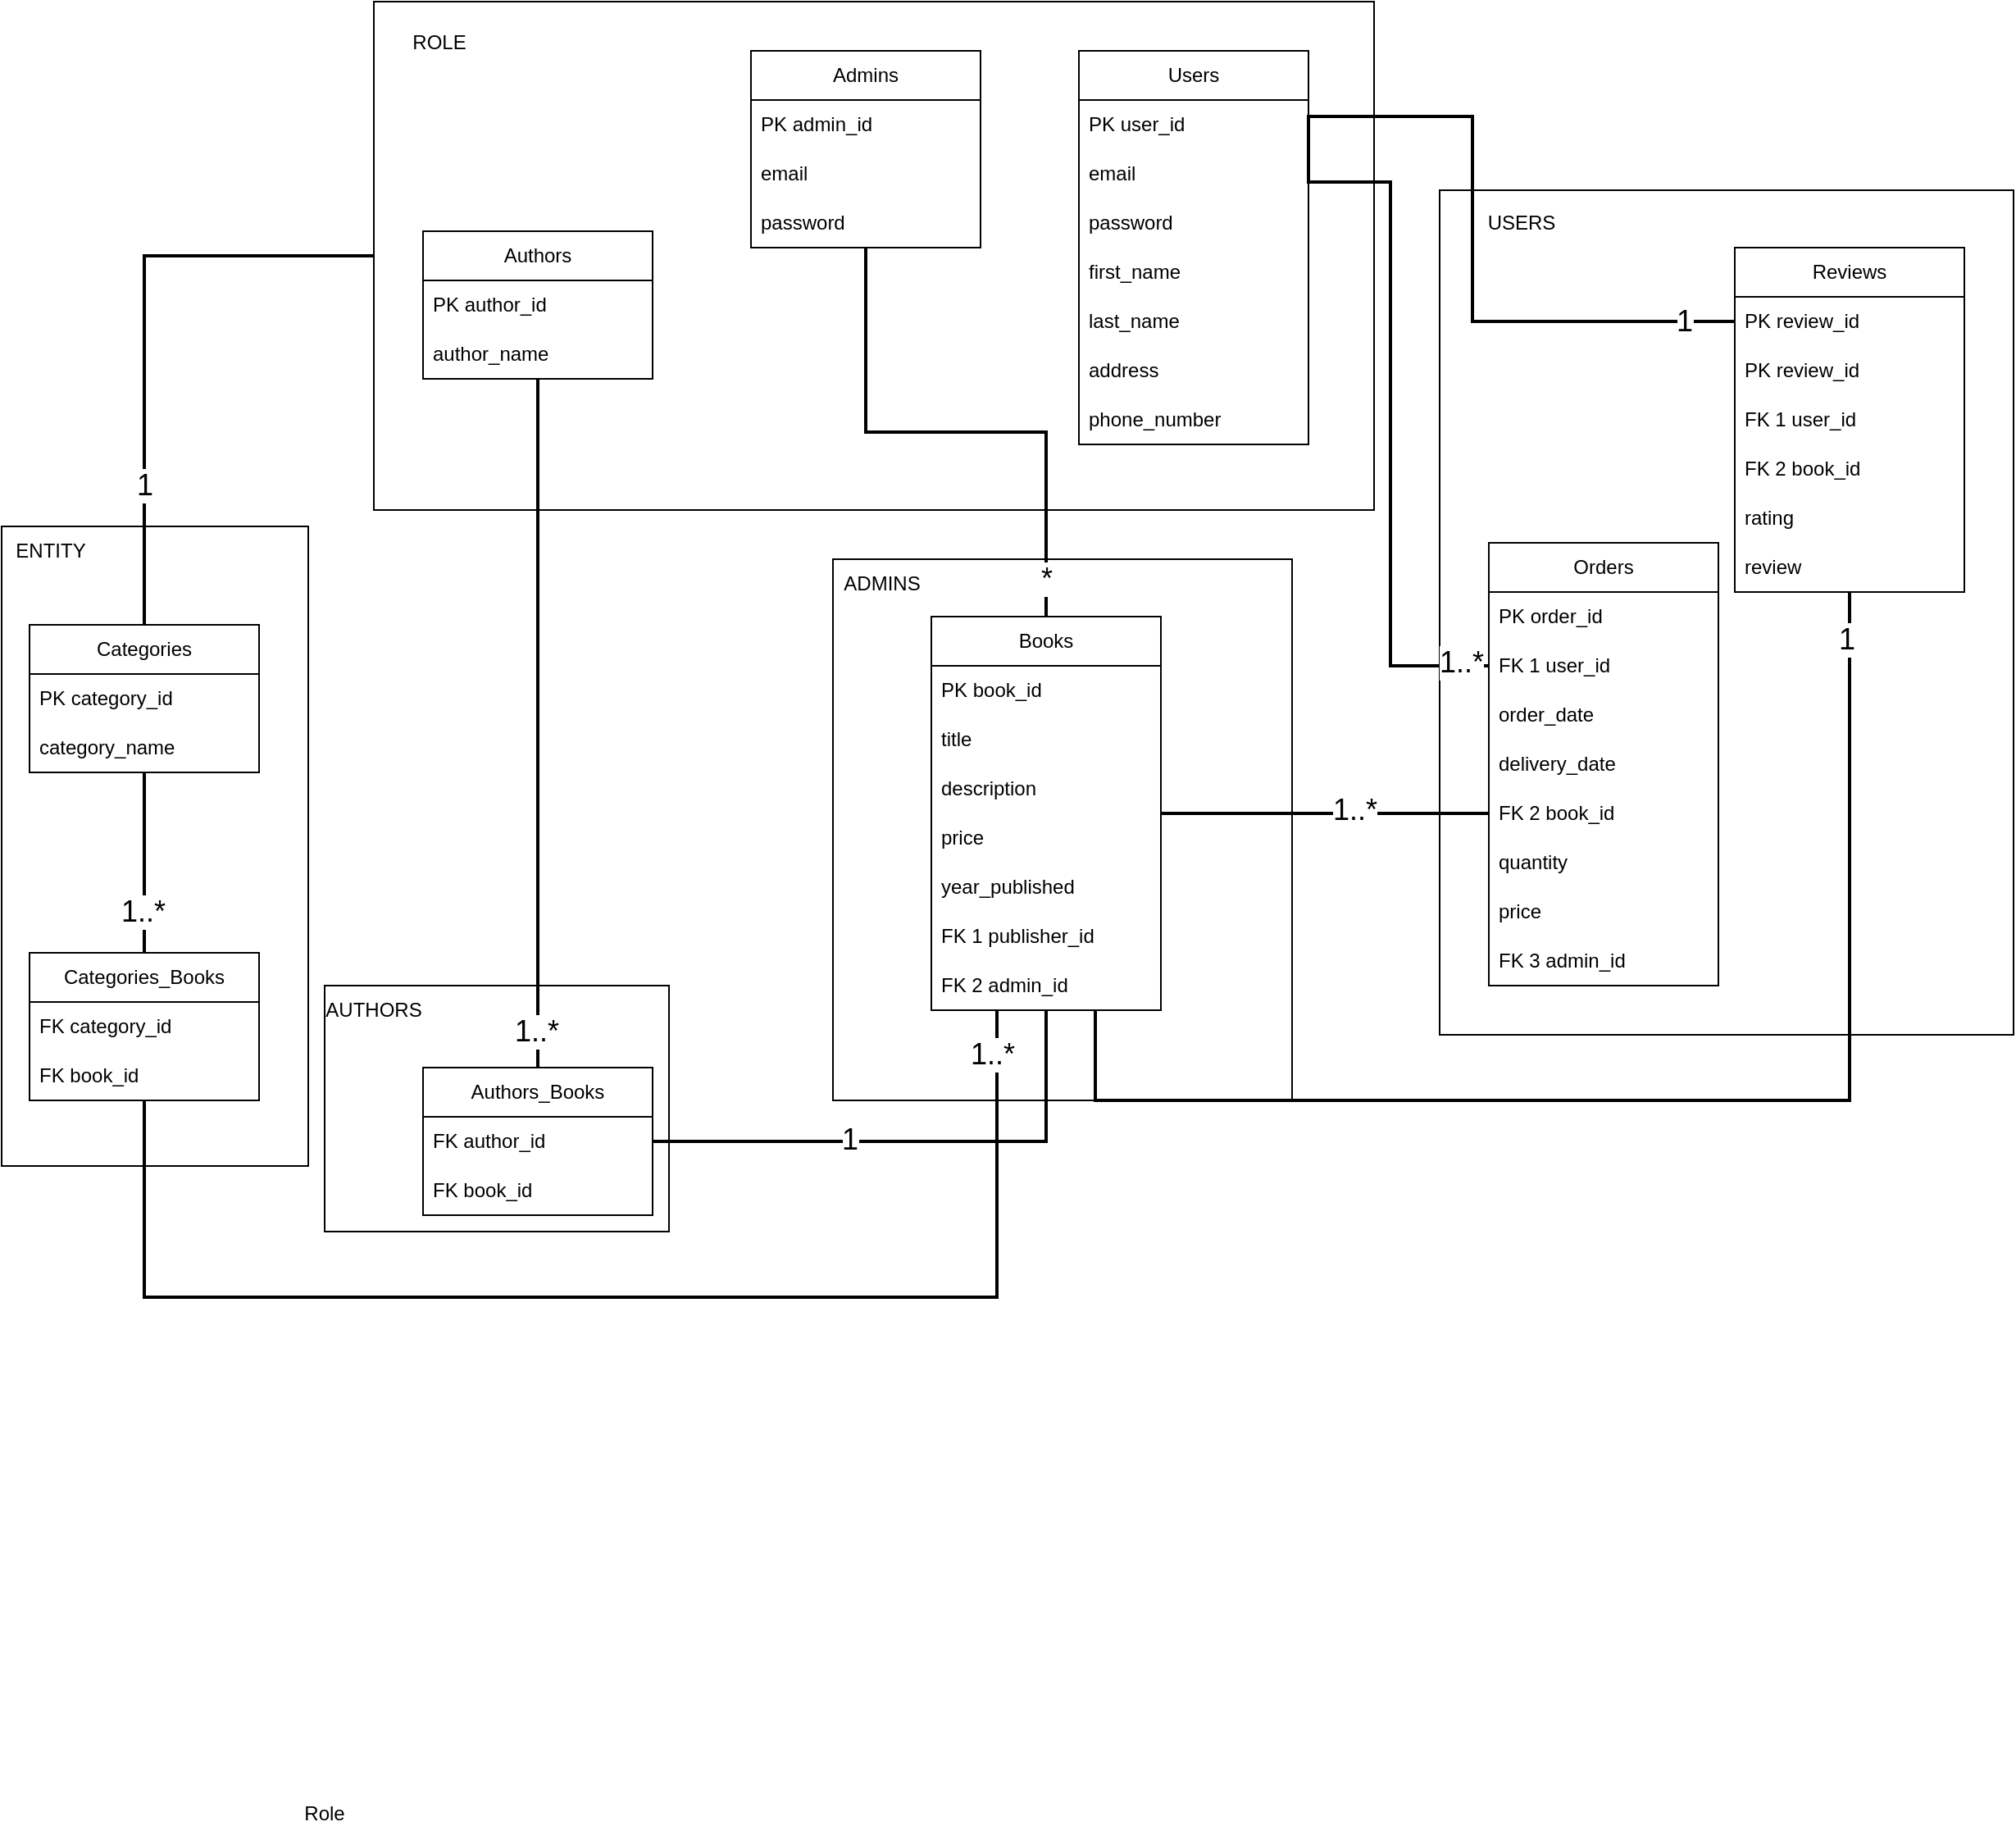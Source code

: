<mxfile version="22.0.3" type="device">
  <diagram name="Страница 1" id="VT-tsYib6p4vzIX8ooeg">
    <mxGraphModel dx="2310" dy="2175" grid="1" gridSize="10" guides="1" tooltips="1" connect="1" arrows="1" fold="1" page="1" pageScale="1" pageWidth="827" pageHeight="1169" math="0" shadow="0">
      <root>
        <mxCell id="0" />
        <mxCell id="1" parent="0" />
        <mxCell id="4xEV15lNTDFhWGlAUv1L-33" value="" style="rounded=0;whiteSpace=wrap;html=1;" vertex="1" parent="1">
          <mxGeometry x="50" y="-995" width="350" height="515" as="geometry" />
        </mxCell>
        <mxCell id="4xEV15lNTDFhWGlAUv1L-31" value="" style="rounded=0;whiteSpace=wrap;html=1;" vertex="1" parent="1">
          <mxGeometry x="-827" y="-790" width="187" height="390" as="geometry" />
        </mxCell>
        <mxCell id="4xEV15lNTDFhWGlAUv1L-29" value="" style="rounded=0;whiteSpace=wrap;html=1;" vertex="1" parent="1">
          <mxGeometry x="-630" y="-510" width="210" height="150" as="geometry" />
        </mxCell>
        <mxCell id="4xEV15lNTDFhWGlAUv1L-26" value="" style="rounded=0;whiteSpace=wrap;html=1;" vertex="1" parent="1">
          <mxGeometry x="-320" y="-770" width="280" height="330" as="geometry" />
        </mxCell>
        <mxCell id="4xEV15lNTDFhWGlAUv1L-23" value="" style="rounded=0;whiteSpace=wrap;html=1;fillColor=default;" vertex="1" parent="1">
          <mxGeometry x="-600" y="-1110" width="610" height="310" as="geometry" />
        </mxCell>
        <mxCell id="eeoiKfyPnV7jnFPSHYmS-3" value="Users" style="swimlane;fontStyle=0;childLayout=stackLayout;horizontal=1;startSize=30;horizontalStack=0;resizeParent=1;resizeParentMax=0;resizeLast=0;collapsible=1;marginBottom=0;whiteSpace=wrap;html=1;" parent="1" vertex="1">
          <mxGeometry x="-170" y="-1080" width="140" height="240" as="geometry" />
        </mxCell>
        <mxCell id="eeoiKfyPnV7jnFPSHYmS-4" value="PK&amp;nbsp;user_id&amp;nbsp;" style="text;strokeColor=none;fillColor=none;align=left;verticalAlign=middle;spacingLeft=4;spacingRight=4;overflow=hidden;points=[[0,0.5],[1,0.5]];portConstraint=eastwest;rotatable=0;whiteSpace=wrap;html=1;" parent="eeoiKfyPnV7jnFPSHYmS-3" vertex="1">
          <mxGeometry y="30" width="140" height="30" as="geometry" />
        </mxCell>
        <mxCell id="eeoiKfyPnV7jnFPSHYmS-5" value="email" style="text;strokeColor=none;fillColor=none;align=left;verticalAlign=middle;spacingLeft=4;spacingRight=4;overflow=hidden;points=[[0,0.5],[1,0.5]];portConstraint=eastwest;rotatable=0;whiteSpace=wrap;html=1;" parent="eeoiKfyPnV7jnFPSHYmS-3" vertex="1">
          <mxGeometry y="60" width="140" height="30" as="geometry" />
        </mxCell>
        <mxCell id="eeoiKfyPnV7jnFPSHYmS-6" value="password" style="text;strokeColor=none;fillColor=none;align=left;verticalAlign=middle;spacingLeft=4;spacingRight=4;overflow=hidden;points=[[0,0.5],[1,0.5]];portConstraint=eastwest;rotatable=0;whiteSpace=wrap;html=1;" parent="eeoiKfyPnV7jnFPSHYmS-3" vertex="1">
          <mxGeometry y="90" width="140" height="30" as="geometry" />
        </mxCell>
        <mxCell id="eeoiKfyPnV7jnFPSHYmS-7" value="first_name" style="text;strokeColor=none;fillColor=none;align=left;verticalAlign=middle;spacingLeft=4;spacingRight=4;overflow=hidden;points=[[0,0.5],[1,0.5]];portConstraint=eastwest;rotatable=0;whiteSpace=wrap;html=1;" parent="eeoiKfyPnV7jnFPSHYmS-3" vertex="1">
          <mxGeometry y="120" width="140" height="30" as="geometry" />
        </mxCell>
        <mxCell id="eeoiKfyPnV7jnFPSHYmS-8" value="last_name" style="text;strokeColor=none;fillColor=none;align=left;verticalAlign=middle;spacingLeft=4;spacingRight=4;overflow=hidden;points=[[0,0.5],[1,0.5]];portConstraint=eastwest;rotatable=0;whiteSpace=wrap;html=1;" parent="eeoiKfyPnV7jnFPSHYmS-3" vertex="1">
          <mxGeometry y="150" width="140" height="30" as="geometry" />
        </mxCell>
        <mxCell id="eeoiKfyPnV7jnFPSHYmS-10" value="address" style="text;strokeColor=none;fillColor=none;align=left;verticalAlign=middle;spacingLeft=4;spacingRight=4;overflow=hidden;points=[[0,0.5],[1,0.5]];portConstraint=eastwest;rotatable=0;whiteSpace=wrap;html=1;" parent="eeoiKfyPnV7jnFPSHYmS-3" vertex="1">
          <mxGeometry y="180" width="140" height="30" as="geometry" />
        </mxCell>
        <mxCell id="eeoiKfyPnV7jnFPSHYmS-9" value="phone_number" style="text;strokeColor=none;fillColor=none;align=left;verticalAlign=middle;spacingLeft=4;spacingRight=4;overflow=hidden;points=[[0,0.5],[1,0.5]];portConstraint=eastwest;rotatable=0;whiteSpace=wrap;html=1;" parent="eeoiKfyPnV7jnFPSHYmS-3" vertex="1">
          <mxGeometry y="210" width="140" height="30" as="geometry" />
        </mxCell>
        <mxCell id="4xEV15lNTDFhWGlAUv1L-22" style="edgeStyle=orthogonalEdgeStyle;rounded=0;orthogonalLoop=1;jettySize=auto;html=1;entryX=0.5;entryY=0;entryDx=0;entryDy=0;endArrow=none;endFill=0;strokeWidth=2;" edge="1" parent="1" source="eeoiKfyPnV7jnFPSHYmS-11" target="eeoiKfyPnV7jnFPSHYmS-19">
          <mxGeometry relative="1" as="geometry" />
        </mxCell>
        <mxCell id="4xEV15lNTDFhWGlAUv1L-44" value="*" style="edgeLabel;html=1;align=center;verticalAlign=middle;resizable=0;points=[];fontSize=18;" vertex="1" connectable="0" parent="4xEV15lNTDFhWGlAUv1L-22">
          <mxGeometry x="0.861" relative="1" as="geometry">
            <mxPoint as="offset" />
          </mxGeometry>
        </mxCell>
        <mxCell id="eeoiKfyPnV7jnFPSHYmS-11" value="Admins" style="swimlane;fontStyle=0;childLayout=stackLayout;horizontal=1;startSize=30;horizontalStack=0;resizeParent=1;resizeParentMax=0;resizeLast=0;collapsible=1;marginBottom=0;whiteSpace=wrap;html=1;" parent="1" vertex="1">
          <mxGeometry x="-370" y="-1080" width="140" height="120" as="geometry" />
        </mxCell>
        <mxCell id="eeoiKfyPnV7jnFPSHYmS-12" value="PK&amp;nbsp;admin_id" style="text;strokeColor=none;fillColor=none;align=left;verticalAlign=middle;spacingLeft=4;spacingRight=4;overflow=hidden;points=[[0,0.5],[1,0.5]];portConstraint=eastwest;rotatable=0;whiteSpace=wrap;html=1;" parent="eeoiKfyPnV7jnFPSHYmS-11" vertex="1">
          <mxGeometry y="30" width="140" height="30" as="geometry" />
        </mxCell>
        <mxCell id="eeoiKfyPnV7jnFPSHYmS-13" value="email" style="text;strokeColor=none;fillColor=none;align=left;verticalAlign=middle;spacingLeft=4;spacingRight=4;overflow=hidden;points=[[0,0.5],[1,0.5]];portConstraint=eastwest;rotatable=0;whiteSpace=wrap;html=1;" parent="eeoiKfyPnV7jnFPSHYmS-11" vertex="1">
          <mxGeometry y="60" width="140" height="30" as="geometry" />
        </mxCell>
        <mxCell id="eeoiKfyPnV7jnFPSHYmS-14" value="password" style="text;strokeColor=none;fillColor=none;align=left;verticalAlign=middle;spacingLeft=4;spacingRight=4;overflow=hidden;points=[[0,0.5],[1,0.5]];portConstraint=eastwest;rotatable=0;whiteSpace=wrap;html=1;" parent="eeoiKfyPnV7jnFPSHYmS-11" vertex="1">
          <mxGeometry y="90" width="140" height="30" as="geometry" />
        </mxCell>
        <mxCell id="4xEV15lNTDFhWGlAUv1L-18" style="edgeStyle=orthogonalEdgeStyle;rounded=0;orthogonalLoop=1;jettySize=auto;html=1;entryX=0;entryY=0.5;entryDx=0;entryDy=0;strokeWidth=2;endArrow=none;endFill=0;" edge="1" parent="1" source="eeoiKfyPnV7jnFPSHYmS-19" target="eeoiKfyPnV7jnFPSHYmS-50">
          <mxGeometry relative="1" as="geometry" />
        </mxCell>
        <mxCell id="4xEV15lNTDFhWGlAUv1L-43" value="1..*" style="edgeLabel;html=1;align=center;verticalAlign=middle;resizable=0;points=[];fontSize=18;" vertex="1" connectable="0" parent="4xEV15lNTDFhWGlAUv1L-18">
          <mxGeometry x="0.173" y="2" relative="1" as="geometry">
            <mxPoint as="offset" />
          </mxGeometry>
        </mxCell>
        <mxCell id="4xEV15lNTDFhWGlAUv1L-46" style="edgeStyle=orthogonalEdgeStyle;rounded=0;orthogonalLoop=1;jettySize=auto;html=1;endArrow=none;endFill=0;strokeWidth=2;" edge="1" parent="1" source="eeoiKfyPnV7jnFPSHYmS-19" target="eeoiKfyPnV7jnFPSHYmS-44">
          <mxGeometry relative="1" as="geometry">
            <Array as="points">
              <mxPoint x="-160" y="-440" />
              <mxPoint x="300" y="-440" />
            </Array>
          </mxGeometry>
        </mxCell>
        <mxCell id="4xEV15lNTDFhWGlAUv1L-47" value="1" style="edgeLabel;html=1;align=center;verticalAlign=middle;resizable=0;points=[];fontSize=18;" vertex="1" connectable="0" parent="4xEV15lNTDFhWGlAUv1L-46">
          <mxGeometry x="0.931" y="2" relative="1" as="geometry">
            <mxPoint as="offset" />
          </mxGeometry>
        </mxCell>
        <mxCell id="eeoiKfyPnV7jnFPSHYmS-19" value="Books" style="swimlane;fontStyle=0;childLayout=stackLayout;horizontal=1;startSize=30;horizontalStack=0;resizeParent=1;resizeParentMax=0;resizeLast=0;collapsible=1;marginBottom=0;whiteSpace=wrap;html=1;" parent="1" vertex="1">
          <mxGeometry x="-260" y="-735" width="140" height="240" as="geometry">
            <mxRectangle x="460" y="90" width="70" height="30" as="alternateBounds" />
          </mxGeometry>
        </mxCell>
        <mxCell id="eeoiKfyPnV7jnFPSHYmS-20" value="PK book_id" style="text;strokeColor=none;fillColor=none;align=left;verticalAlign=middle;spacingLeft=4;spacingRight=4;overflow=hidden;points=[[0,0.5],[1,0.5]];portConstraint=eastwest;rotatable=0;whiteSpace=wrap;html=1;" parent="eeoiKfyPnV7jnFPSHYmS-19" vertex="1">
          <mxGeometry y="30" width="140" height="30" as="geometry" />
        </mxCell>
        <mxCell id="eeoiKfyPnV7jnFPSHYmS-21" value="title" style="text;strokeColor=none;fillColor=none;align=left;verticalAlign=middle;spacingLeft=4;spacingRight=4;overflow=hidden;points=[[0,0.5],[1,0.5]];portConstraint=eastwest;rotatable=0;whiteSpace=wrap;html=1;" parent="eeoiKfyPnV7jnFPSHYmS-19" vertex="1">
          <mxGeometry y="60" width="140" height="30" as="geometry" />
        </mxCell>
        <mxCell id="eeoiKfyPnV7jnFPSHYmS-24" value="description" style="text;strokeColor=none;fillColor=none;align=left;verticalAlign=middle;spacingLeft=4;spacingRight=4;overflow=hidden;points=[[0,0.5],[1,0.5]];portConstraint=eastwest;rotatable=0;whiteSpace=wrap;html=1;" parent="eeoiKfyPnV7jnFPSHYmS-19" vertex="1">
          <mxGeometry y="90" width="140" height="30" as="geometry" />
        </mxCell>
        <mxCell id="eeoiKfyPnV7jnFPSHYmS-25" value="price" style="text;strokeColor=none;fillColor=none;align=left;verticalAlign=middle;spacingLeft=4;spacingRight=4;overflow=hidden;points=[[0,0.5],[1,0.5]];portConstraint=eastwest;rotatable=0;whiteSpace=wrap;html=1;" parent="eeoiKfyPnV7jnFPSHYmS-19" vertex="1">
          <mxGeometry y="120" width="140" height="30" as="geometry" />
        </mxCell>
        <mxCell id="eeoiKfyPnV7jnFPSHYmS-26" value="year_published" style="text;strokeColor=none;fillColor=none;align=left;verticalAlign=middle;spacingLeft=4;spacingRight=4;overflow=hidden;points=[[0,0.5],[1,0.5]];portConstraint=eastwest;rotatable=0;whiteSpace=wrap;html=1;" parent="eeoiKfyPnV7jnFPSHYmS-19" vertex="1">
          <mxGeometry y="150" width="140" height="30" as="geometry" />
        </mxCell>
        <mxCell id="eeoiKfyPnV7jnFPSHYmS-27" value="FK 1 publisher_id" style="text;strokeColor=none;fillColor=none;align=left;verticalAlign=middle;spacingLeft=4;spacingRight=4;overflow=hidden;points=[[0,0.5],[1,0.5]];portConstraint=eastwest;rotatable=0;whiteSpace=wrap;html=1;" parent="eeoiKfyPnV7jnFPSHYmS-19" vertex="1">
          <mxGeometry y="180" width="140" height="30" as="geometry" />
        </mxCell>
        <mxCell id="eeoiKfyPnV7jnFPSHYmS-70" value="FK 2 admin_id" style="text;strokeColor=none;fillColor=none;align=left;verticalAlign=middle;spacingLeft=4;spacingRight=4;overflow=hidden;points=[[0,0.5],[1,0.5]];portConstraint=eastwest;rotatable=0;whiteSpace=wrap;html=1;" parent="eeoiKfyPnV7jnFPSHYmS-19" vertex="1">
          <mxGeometry y="210" width="140" height="30" as="geometry" />
        </mxCell>
        <mxCell id="4xEV15lNTDFhWGlAUv1L-10" style="edgeStyle=orthogonalEdgeStyle;rounded=0;orthogonalLoop=1;jettySize=auto;html=1;entryX=0.5;entryY=0;entryDx=0;entryDy=0;strokeWidth=2;endArrow=none;endFill=0;" edge="1" parent="1" source="eeoiKfyPnV7jnFPSHYmS-28" target="AEu5U4cZeC9CnwkRI0KG-2">
          <mxGeometry relative="1" as="geometry" />
        </mxCell>
        <mxCell id="4xEV15lNTDFhWGlAUv1L-39" value="1..*" style="edgeLabel;html=1;align=center;verticalAlign=middle;resizable=0;points=[];spacing=4;fontSize=18;" vertex="1" connectable="0" parent="4xEV15lNTDFhWGlAUv1L-10">
          <mxGeometry x="0.891" y="-1" relative="1" as="geometry">
            <mxPoint y="1" as="offset" />
          </mxGeometry>
        </mxCell>
        <mxCell id="eeoiKfyPnV7jnFPSHYmS-28" value="Authors" style="swimlane;fontStyle=0;childLayout=stackLayout;horizontal=1;startSize=30;horizontalStack=0;resizeParent=1;resizeParentMax=0;resizeLast=0;collapsible=1;marginBottom=0;whiteSpace=wrap;html=1;" parent="1" vertex="1">
          <mxGeometry x="-570" y="-970" width="140" height="90" as="geometry" />
        </mxCell>
        <mxCell id="eeoiKfyPnV7jnFPSHYmS-29" value="PK&amp;nbsp;author_id" style="text;strokeColor=none;fillColor=none;align=left;verticalAlign=middle;spacingLeft=4;spacingRight=4;overflow=hidden;points=[[0,0.5],[1,0.5]];portConstraint=eastwest;rotatable=0;whiteSpace=wrap;html=1;" parent="eeoiKfyPnV7jnFPSHYmS-28" vertex="1">
          <mxGeometry y="30" width="140" height="30" as="geometry" />
        </mxCell>
        <mxCell id="eeoiKfyPnV7jnFPSHYmS-30" value="author_name" style="text;strokeColor=none;fillColor=none;align=left;verticalAlign=middle;spacingLeft=4;spacingRight=4;overflow=hidden;points=[[0,0.5],[1,0.5]];portConstraint=eastwest;rotatable=0;whiteSpace=wrap;html=1;" parent="eeoiKfyPnV7jnFPSHYmS-28" vertex="1">
          <mxGeometry y="60" width="140" height="30" as="geometry" />
        </mxCell>
        <mxCell id="eeoiKfyPnV7jnFPSHYmS-39" value="Orders" style="swimlane;fontStyle=0;childLayout=stackLayout;horizontal=1;startSize=30;horizontalStack=0;resizeParent=1;resizeParentMax=0;resizeLast=0;collapsible=1;marginBottom=0;whiteSpace=wrap;html=1;" parent="1" vertex="1">
          <mxGeometry x="80" y="-780" width="140" height="270" as="geometry" />
        </mxCell>
        <mxCell id="eeoiKfyPnV7jnFPSHYmS-40" value="PK&amp;nbsp;order_id" style="text;strokeColor=none;fillColor=none;align=left;verticalAlign=middle;spacingLeft=4;spacingRight=4;overflow=hidden;points=[[0,0.5],[1,0.5]];portConstraint=eastwest;rotatable=0;whiteSpace=wrap;html=1;" parent="eeoiKfyPnV7jnFPSHYmS-39" vertex="1">
          <mxGeometry y="30" width="140" height="30" as="geometry" />
        </mxCell>
        <mxCell id="eeoiKfyPnV7jnFPSHYmS-41" value="FK 1 user_id" style="text;strokeColor=none;fillColor=none;align=left;verticalAlign=middle;spacingLeft=4;spacingRight=4;overflow=hidden;points=[[0,0.5],[1,0.5]];portConstraint=eastwest;rotatable=0;whiteSpace=wrap;html=1;" parent="eeoiKfyPnV7jnFPSHYmS-39" vertex="1">
          <mxGeometry y="60" width="140" height="30" as="geometry" />
        </mxCell>
        <mxCell id="eeoiKfyPnV7jnFPSHYmS-42" value="order_date" style="text;strokeColor=none;fillColor=none;align=left;verticalAlign=middle;spacingLeft=4;spacingRight=4;overflow=hidden;points=[[0,0.5],[1,0.5]];portConstraint=eastwest;rotatable=0;whiteSpace=wrap;html=1;" parent="eeoiKfyPnV7jnFPSHYmS-39" vertex="1">
          <mxGeometry y="90" width="140" height="30" as="geometry" />
        </mxCell>
        <mxCell id="eeoiKfyPnV7jnFPSHYmS-43" value="delivery_date" style="text;strokeColor=none;fillColor=none;align=left;verticalAlign=middle;spacingLeft=4;spacingRight=4;overflow=hidden;points=[[0,0.5],[1,0.5]];portConstraint=eastwest;rotatable=0;whiteSpace=wrap;html=1;" parent="eeoiKfyPnV7jnFPSHYmS-39" vertex="1">
          <mxGeometry y="120" width="140" height="30" as="geometry" />
        </mxCell>
        <mxCell id="eeoiKfyPnV7jnFPSHYmS-50" value="FK 2 book_id" style="text;strokeColor=none;fillColor=none;align=left;verticalAlign=middle;spacingLeft=4;spacingRight=4;overflow=hidden;points=[[0,0.5],[1,0.5]];portConstraint=eastwest;rotatable=0;whiteSpace=wrap;html=1;" parent="eeoiKfyPnV7jnFPSHYmS-39" vertex="1">
          <mxGeometry y="150" width="140" height="30" as="geometry" />
        </mxCell>
        <mxCell id="eeoiKfyPnV7jnFPSHYmS-51" value="quantity" style="text;strokeColor=none;fillColor=none;align=left;verticalAlign=middle;spacingLeft=4;spacingRight=4;overflow=hidden;points=[[0,0.5],[1,0.5]];portConstraint=eastwest;rotatable=0;whiteSpace=wrap;html=1;" parent="eeoiKfyPnV7jnFPSHYmS-39" vertex="1">
          <mxGeometry y="180" width="140" height="30" as="geometry" />
        </mxCell>
        <mxCell id="eeoiKfyPnV7jnFPSHYmS-52" value="price" style="text;strokeColor=none;fillColor=none;align=left;verticalAlign=middle;spacingLeft=4;spacingRight=4;overflow=hidden;points=[[0,0.5],[1,0.5]];portConstraint=eastwest;rotatable=0;whiteSpace=wrap;html=1;" parent="eeoiKfyPnV7jnFPSHYmS-39" vertex="1">
          <mxGeometry y="210" width="140" height="30" as="geometry" />
        </mxCell>
        <mxCell id="eeoiKfyPnV7jnFPSHYmS-72" value="FK 3 admin_id" style="text;strokeColor=none;fillColor=none;align=left;verticalAlign=middle;spacingLeft=4;spacingRight=4;overflow=hidden;points=[[0,0.5],[1,0.5]];portConstraint=eastwest;rotatable=0;whiteSpace=wrap;html=1;" parent="eeoiKfyPnV7jnFPSHYmS-39" vertex="1">
          <mxGeometry y="240" width="140" height="30" as="geometry" />
        </mxCell>
        <mxCell id="eeoiKfyPnV7jnFPSHYmS-44" value="Reviews" style="swimlane;fontStyle=0;childLayout=stackLayout;horizontal=1;startSize=30;horizontalStack=0;resizeParent=1;resizeParentMax=0;resizeLast=0;collapsible=1;marginBottom=0;whiteSpace=wrap;html=1;" parent="1" vertex="1">
          <mxGeometry x="230" y="-960" width="140" height="210" as="geometry" />
        </mxCell>
        <mxCell id="4xEV15lNTDFhWGlAUv1L-49" value="PK&amp;nbsp;review_id" style="text;strokeColor=none;fillColor=none;align=left;verticalAlign=middle;spacingLeft=4;spacingRight=4;overflow=hidden;points=[[0,0.5],[1,0.5]];portConstraint=eastwest;rotatable=0;whiteSpace=wrap;html=1;" vertex="1" parent="eeoiKfyPnV7jnFPSHYmS-44">
          <mxGeometry y="30" width="140" height="30" as="geometry" />
        </mxCell>
        <mxCell id="eeoiKfyPnV7jnFPSHYmS-45" value="PK&amp;nbsp;review_id" style="text;strokeColor=none;fillColor=none;align=left;verticalAlign=middle;spacingLeft=4;spacingRight=4;overflow=hidden;points=[[0,0.5],[1,0.5]];portConstraint=eastwest;rotatable=0;whiteSpace=wrap;html=1;" parent="eeoiKfyPnV7jnFPSHYmS-44" vertex="1">
          <mxGeometry y="60" width="140" height="30" as="geometry" />
        </mxCell>
        <mxCell id="eeoiKfyPnV7jnFPSHYmS-46" value="FK 1 user_id" style="text;strokeColor=none;fillColor=none;align=left;verticalAlign=middle;spacingLeft=4;spacingRight=4;overflow=hidden;points=[[0,0.5],[1,0.5]];portConstraint=eastwest;rotatable=0;whiteSpace=wrap;html=1;" parent="eeoiKfyPnV7jnFPSHYmS-44" vertex="1">
          <mxGeometry y="90" width="140" height="30" as="geometry" />
        </mxCell>
        <mxCell id="eeoiKfyPnV7jnFPSHYmS-47" value="FK 2 book_id" style="text;strokeColor=none;fillColor=none;align=left;verticalAlign=middle;spacingLeft=4;spacingRight=4;overflow=hidden;points=[[0,0.5],[1,0.5]];portConstraint=eastwest;rotatable=0;whiteSpace=wrap;html=1;" parent="eeoiKfyPnV7jnFPSHYmS-44" vertex="1">
          <mxGeometry y="120" width="140" height="30" as="geometry" />
        </mxCell>
        <mxCell id="eeoiKfyPnV7jnFPSHYmS-48" value="rating" style="text;strokeColor=none;fillColor=none;align=left;verticalAlign=middle;spacingLeft=4;spacingRight=4;overflow=hidden;points=[[0,0.5],[1,0.5]];portConstraint=eastwest;rotatable=0;whiteSpace=wrap;html=1;" parent="eeoiKfyPnV7jnFPSHYmS-44" vertex="1">
          <mxGeometry y="150" width="140" height="30" as="geometry" />
        </mxCell>
        <mxCell id="eeoiKfyPnV7jnFPSHYmS-53" value="review" style="text;strokeColor=none;fillColor=none;align=left;verticalAlign=middle;spacingLeft=4;spacingRight=4;overflow=hidden;points=[[0,0.5],[1,0.5]];portConstraint=eastwest;rotatable=0;whiteSpace=wrap;html=1;" parent="eeoiKfyPnV7jnFPSHYmS-44" vertex="1">
          <mxGeometry y="180" width="140" height="30" as="geometry" />
        </mxCell>
        <mxCell id="4xEV15lNTDFhWGlAUv1L-9" style="edgeStyle=orthogonalEdgeStyle;rounded=0;orthogonalLoop=1;jettySize=auto;html=1;entryX=0.5;entryY=0;entryDx=0;entryDy=0;endArrow=none;endFill=0;strokeWidth=2;" edge="1" parent="1" source="eeoiKfyPnV7jnFPSHYmS-54" target="AEu5U4cZeC9CnwkRI0KG-5">
          <mxGeometry relative="1" as="geometry" />
        </mxCell>
        <mxCell id="4xEV15lNTDFhWGlAUv1L-41" value="1..*" style="edgeLabel;html=1;align=center;verticalAlign=middle;resizable=0;points=[];fontSize=18;" vertex="1" connectable="0" parent="4xEV15lNTDFhWGlAUv1L-9">
          <mxGeometry x="0.537" y="-1" relative="1" as="geometry">
            <mxPoint as="offset" />
          </mxGeometry>
        </mxCell>
        <mxCell id="eeoiKfyPnV7jnFPSHYmS-54" value="Categories" style="swimlane;fontStyle=0;childLayout=stackLayout;horizontal=1;startSize=30;horizontalStack=0;resizeParent=1;resizeParentMax=0;resizeLast=0;collapsible=1;marginBottom=0;whiteSpace=wrap;html=1;" parent="1" vertex="1">
          <mxGeometry x="-810" y="-730" width="140" height="90" as="geometry" />
        </mxCell>
        <mxCell id="eeoiKfyPnV7jnFPSHYmS-55" value="PK&amp;nbsp;category_id" style="text;strokeColor=none;fillColor=none;align=left;verticalAlign=middle;spacingLeft=4;spacingRight=4;overflow=hidden;points=[[0,0.5],[1,0.5]];portConstraint=eastwest;rotatable=0;whiteSpace=wrap;html=1;" parent="eeoiKfyPnV7jnFPSHYmS-54" vertex="1">
          <mxGeometry y="30" width="140" height="30" as="geometry" />
        </mxCell>
        <mxCell id="eeoiKfyPnV7jnFPSHYmS-56" value="category_name" style="text;strokeColor=none;fillColor=none;align=left;verticalAlign=middle;spacingLeft=4;spacingRight=4;overflow=hidden;points=[[0,0.5],[1,0.5]];portConstraint=eastwest;rotatable=0;whiteSpace=wrap;html=1;" parent="eeoiKfyPnV7jnFPSHYmS-54" vertex="1">
          <mxGeometry y="60" width="140" height="30" as="geometry" />
        </mxCell>
        <mxCell id="eeoiKfyPnV7jnFPSHYmS-65" style="edgeStyle=orthogonalEdgeStyle;rounded=0;orthogonalLoop=1;jettySize=auto;html=1;exitX=1;exitY=0.5;exitDx=0;exitDy=0;strokeWidth=2;endArrow=none;endFill=0;" parent="1" source="eeoiKfyPnV7jnFPSHYmS-4" edge="1">
          <mxGeometry relative="1" as="geometry">
            <Array as="points">
              <mxPoint x="-30" y="-1040" />
              <mxPoint x="70" y="-1040" />
              <mxPoint x="70" y="-915" />
            </Array>
            <mxPoint x="230" y="-915" as="targetPoint" />
          </mxGeometry>
        </mxCell>
        <mxCell id="4xEV15lNTDFhWGlAUv1L-48" value="1" style="edgeLabel;html=1;align=center;verticalAlign=middle;resizable=0;points=[];fontSize=18;" vertex="1" connectable="0" parent="eeoiKfyPnV7jnFPSHYmS-65">
          <mxGeometry x="0.841" relative="1" as="geometry">
            <mxPoint as="offset" />
          </mxGeometry>
        </mxCell>
        <mxCell id="eeoiKfyPnV7jnFPSHYmS-66" style="edgeStyle=orthogonalEdgeStyle;rounded=0;orthogonalLoop=1;jettySize=auto;html=1;exitX=1;exitY=0.5;exitDx=0;exitDy=0;entryX=0;entryY=0.5;entryDx=0;entryDy=0;strokeWidth=2;endArrow=none;endFill=0;" parent="1" source="eeoiKfyPnV7jnFPSHYmS-4" target="eeoiKfyPnV7jnFPSHYmS-41" edge="1">
          <mxGeometry relative="1" as="geometry">
            <mxPoint x="310" y="-990" as="targetPoint" />
            <Array as="points">
              <mxPoint x="-30" y="-1000" />
              <mxPoint x="20" y="-1000" />
              <mxPoint x="20" y="-705" />
            </Array>
          </mxGeometry>
        </mxCell>
        <mxCell id="4xEV15lNTDFhWGlAUv1L-45" value="1..*" style="edgeLabel;html=1;align=center;verticalAlign=middle;resizable=0;points=[];fontSize=18;" vertex="1" connectable="0" parent="eeoiKfyPnV7jnFPSHYmS-66">
          <mxGeometry x="0.922" y="2" relative="1" as="geometry">
            <mxPoint as="offset" />
          </mxGeometry>
        </mxCell>
        <mxCell id="AEu5U4cZeC9CnwkRI0KG-2" value="Authors_Books" style="swimlane;fontStyle=0;childLayout=stackLayout;horizontal=1;startSize=30;horizontalStack=0;resizeParent=1;resizeParentMax=0;resizeLast=0;collapsible=1;marginBottom=0;whiteSpace=wrap;html=1;" parent="1" vertex="1">
          <mxGeometry x="-570" y="-460" width="140" height="90" as="geometry" />
        </mxCell>
        <mxCell id="AEu5U4cZeC9CnwkRI0KG-3" value="FK author_id" style="text;strokeColor=none;fillColor=none;align=left;verticalAlign=middle;spacingLeft=4;spacingRight=4;overflow=hidden;points=[[0,0.5],[1,0.5]];portConstraint=eastwest;rotatable=0;whiteSpace=wrap;html=1;" parent="AEu5U4cZeC9CnwkRI0KG-2" vertex="1">
          <mxGeometry y="30" width="140" height="30" as="geometry" />
        </mxCell>
        <mxCell id="AEu5U4cZeC9CnwkRI0KG-4" value="FK book_id" style="text;strokeColor=none;fillColor=none;align=left;verticalAlign=middle;spacingLeft=4;spacingRight=4;overflow=hidden;points=[[0,0.5],[1,0.5]];portConstraint=eastwest;rotatable=0;whiteSpace=wrap;html=1;" parent="AEu5U4cZeC9CnwkRI0KG-2" vertex="1">
          <mxGeometry y="60" width="140" height="30" as="geometry" />
        </mxCell>
        <mxCell id="4xEV15lNTDFhWGlAUv1L-20" style="edgeStyle=orthogonalEdgeStyle;rounded=0;orthogonalLoop=1;jettySize=auto;html=1;strokeWidth=2;endArrow=none;endFill=0;" edge="1" parent="1" source="AEu5U4cZeC9CnwkRI0KG-5" target="eeoiKfyPnV7jnFPSHYmS-19">
          <mxGeometry relative="1" as="geometry">
            <Array as="points">
              <mxPoint x="-740" y="-320" />
              <mxPoint x="-220" y="-320" />
            </Array>
          </mxGeometry>
        </mxCell>
        <mxCell id="4xEV15lNTDFhWGlAUv1L-50" value="1..*" style="edgeLabel;html=1;align=center;verticalAlign=middle;resizable=0;points=[];fontSize=18;" vertex="1" connectable="0" parent="4xEV15lNTDFhWGlAUv1L-20">
          <mxGeometry x="0.931" y="3" relative="1" as="geometry">
            <mxPoint y="-1" as="offset" />
          </mxGeometry>
        </mxCell>
        <mxCell id="AEu5U4cZeC9CnwkRI0KG-5" value="Categories_Books" style="swimlane;fontStyle=0;childLayout=stackLayout;horizontal=1;startSize=30;horizontalStack=0;resizeParent=1;resizeParentMax=0;resizeLast=0;collapsible=1;marginBottom=0;whiteSpace=wrap;html=1;" parent="1" vertex="1">
          <mxGeometry x="-810" y="-530" width="140" height="90" as="geometry" />
        </mxCell>
        <mxCell id="AEu5U4cZeC9CnwkRI0KG-6" value="FK&amp;nbsp;category_id" style="text;strokeColor=none;fillColor=none;align=left;verticalAlign=middle;spacingLeft=4;spacingRight=4;overflow=hidden;points=[[0,0.5],[1,0.5]];portConstraint=eastwest;rotatable=0;whiteSpace=wrap;html=1;" parent="AEu5U4cZeC9CnwkRI0KG-5" vertex="1">
          <mxGeometry y="30" width="140" height="30" as="geometry" />
        </mxCell>
        <mxCell id="AEu5U4cZeC9CnwkRI0KG-7" value="FK book_id" style="text;strokeColor=none;fillColor=none;align=left;verticalAlign=middle;spacingLeft=4;spacingRight=4;overflow=hidden;points=[[0,0.5],[1,0.5]];portConstraint=eastwest;rotatable=0;whiteSpace=wrap;html=1;" parent="AEu5U4cZeC9CnwkRI0KG-5" vertex="1">
          <mxGeometry y="60" width="140" height="30" as="geometry" />
        </mxCell>
        <mxCell id="4xEV15lNTDFhWGlAUv1L-4" value="Role" style="text;html=1;strokeColor=none;fillColor=none;align=center;verticalAlign=middle;whiteSpace=wrap;rounded=0;" vertex="1" parent="1">
          <mxGeometry x="-660" y="-20" width="60" height="30" as="geometry" />
        </mxCell>
        <mxCell id="4xEV15lNTDFhWGlAUv1L-19" style="edgeStyle=orthogonalEdgeStyle;rounded=0;orthogonalLoop=1;jettySize=auto;html=1;strokeWidth=2;endArrow=none;endFill=0;" edge="1" parent="1" source="AEu5U4cZeC9CnwkRI0KG-3" target="eeoiKfyPnV7jnFPSHYmS-19">
          <mxGeometry relative="1" as="geometry" />
        </mxCell>
        <mxCell id="4xEV15lNTDFhWGlAUv1L-42" value="1" style="edgeLabel;html=1;align=center;verticalAlign=middle;resizable=0;points=[];fontSize=18;" vertex="1" connectable="0" parent="4xEV15lNTDFhWGlAUv1L-19">
          <mxGeometry x="-0.249" y="1" relative="1" as="geometry">
            <mxPoint as="offset" />
          </mxGeometry>
        </mxCell>
        <mxCell id="4xEV15lNTDFhWGlAUv1L-24" value="ROLE" style="text;html=1;strokeColor=none;fillColor=none;align=center;verticalAlign=middle;whiteSpace=wrap;rounded=0;" vertex="1" parent="1">
          <mxGeometry x="-590" y="-1100" width="60" height="30" as="geometry" />
        </mxCell>
        <mxCell id="4xEV15lNTDFhWGlAUv1L-28" value="ADMINS" style="text;html=1;strokeColor=none;fillColor=none;align=center;verticalAlign=middle;whiteSpace=wrap;rounded=0;" vertex="1" parent="1">
          <mxGeometry x="-320" y="-770" width="60" height="30" as="geometry" />
        </mxCell>
        <mxCell id="4xEV15lNTDFhWGlAUv1L-30" value="AUTHORS" style="text;html=1;strokeColor=none;fillColor=none;align=center;verticalAlign=middle;whiteSpace=wrap;rounded=0;" vertex="1" parent="1">
          <mxGeometry x="-630" y="-510" width="60" height="30" as="geometry" />
        </mxCell>
        <mxCell id="4xEV15lNTDFhWGlAUv1L-32" value="ENTITY" style="text;html=1;strokeColor=none;fillColor=none;align=center;verticalAlign=middle;whiteSpace=wrap;rounded=0;" vertex="1" parent="1">
          <mxGeometry x="-827" y="-790" width="60" height="30" as="geometry" />
        </mxCell>
        <mxCell id="4xEV15lNTDFhWGlAUv1L-34" value="USERS" style="text;html=1;strokeColor=none;fillColor=none;align=center;verticalAlign=middle;whiteSpace=wrap;rounded=0;" vertex="1" parent="1">
          <mxGeometry x="70" y="-990" width="60" height="30" as="geometry" />
        </mxCell>
        <mxCell id="4xEV15lNTDFhWGlAUv1L-36" value="" style="endArrow=none;html=1;rounded=0;entryX=0;entryY=0.5;entryDx=0;entryDy=0;strokeWidth=2;" edge="1" parent="1" target="4xEV15lNTDFhWGlAUv1L-23">
          <mxGeometry width="50" height="50" relative="1" as="geometry">
            <mxPoint x="-740" y="-730" as="sourcePoint" />
            <mxPoint x="-690" y="-780" as="targetPoint" />
            <Array as="points">
              <mxPoint x="-740" y="-955" />
            </Array>
          </mxGeometry>
        </mxCell>
        <mxCell id="4xEV15lNTDFhWGlAUv1L-40" value="1" style="edgeLabel;html=1;align=center;verticalAlign=middle;resizable=0;points=[];fontSize=18;" vertex="1" connectable="0" parent="4xEV15lNTDFhWGlAUv1L-36">
          <mxGeometry x="-0.532" relative="1" as="geometry">
            <mxPoint as="offset" />
          </mxGeometry>
        </mxCell>
      </root>
    </mxGraphModel>
  </diagram>
</mxfile>
